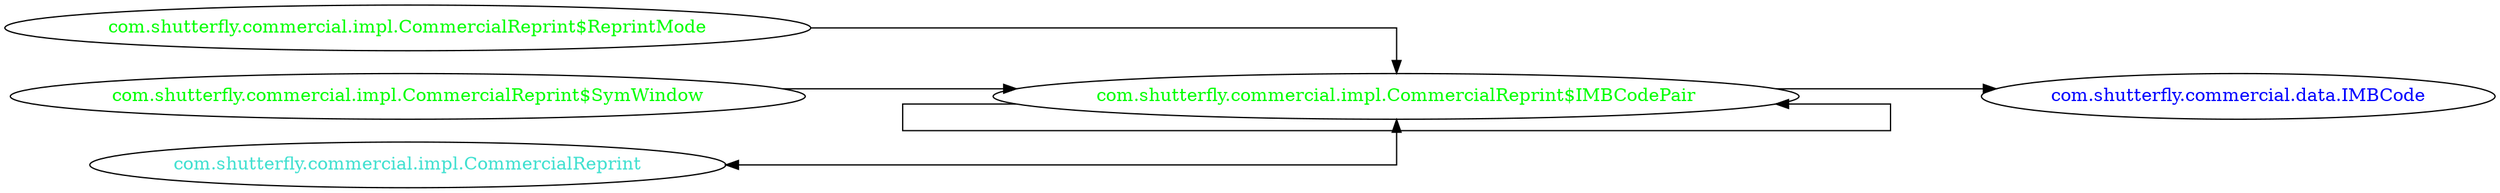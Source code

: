 digraph dependencyGraph {
 concentrate=true;
 ranksep="2.0";
 rankdir="LR"; 
 splines="ortho";
"com.shutterfly.commercial.impl.CommercialReprint$IMBCodePair" [fontcolor="red"];
"com.shutterfly.commercial.data.IMBCode" [ fontcolor="blue" ];
"com.shutterfly.commercial.impl.CommercialReprint$IMBCodePair"->"com.shutterfly.commercial.data.IMBCode";
"com.shutterfly.commercial.impl.CommercialReprint$IMBCodePair" [ fontcolor="green" ];
"com.shutterfly.commercial.impl.CommercialReprint$IMBCodePair"->"com.shutterfly.commercial.impl.CommercialReprint$IMBCodePair";
"com.shutterfly.commercial.impl.CommercialReprint$ReprintMode" [ fontcolor="green" ];
"com.shutterfly.commercial.impl.CommercialReprint$ReprintMode"->"com.shutterfly.commercial.impl.CommercialReprint$IMBCodePair";
"com.shutterfly.commercial.impl.CommercialReprint$SymWindow" [ fontcolor="green" ];
"com.shutterfly.commercial.impl.CommercialReprint$SymWindow"->"com.shutterfly.commercial.impl.CommercialReprint$IMBCodePair";
"com.shutterfly.commercial.impl.CommercialReprint" [ fontcolor="turquoise" ];
"com.shutterfly.commercial.impl.CommercialReprint"->"com.shutterfly.commercial.impl.CommercialReprint$IMBCodePair" [dir=both];
}